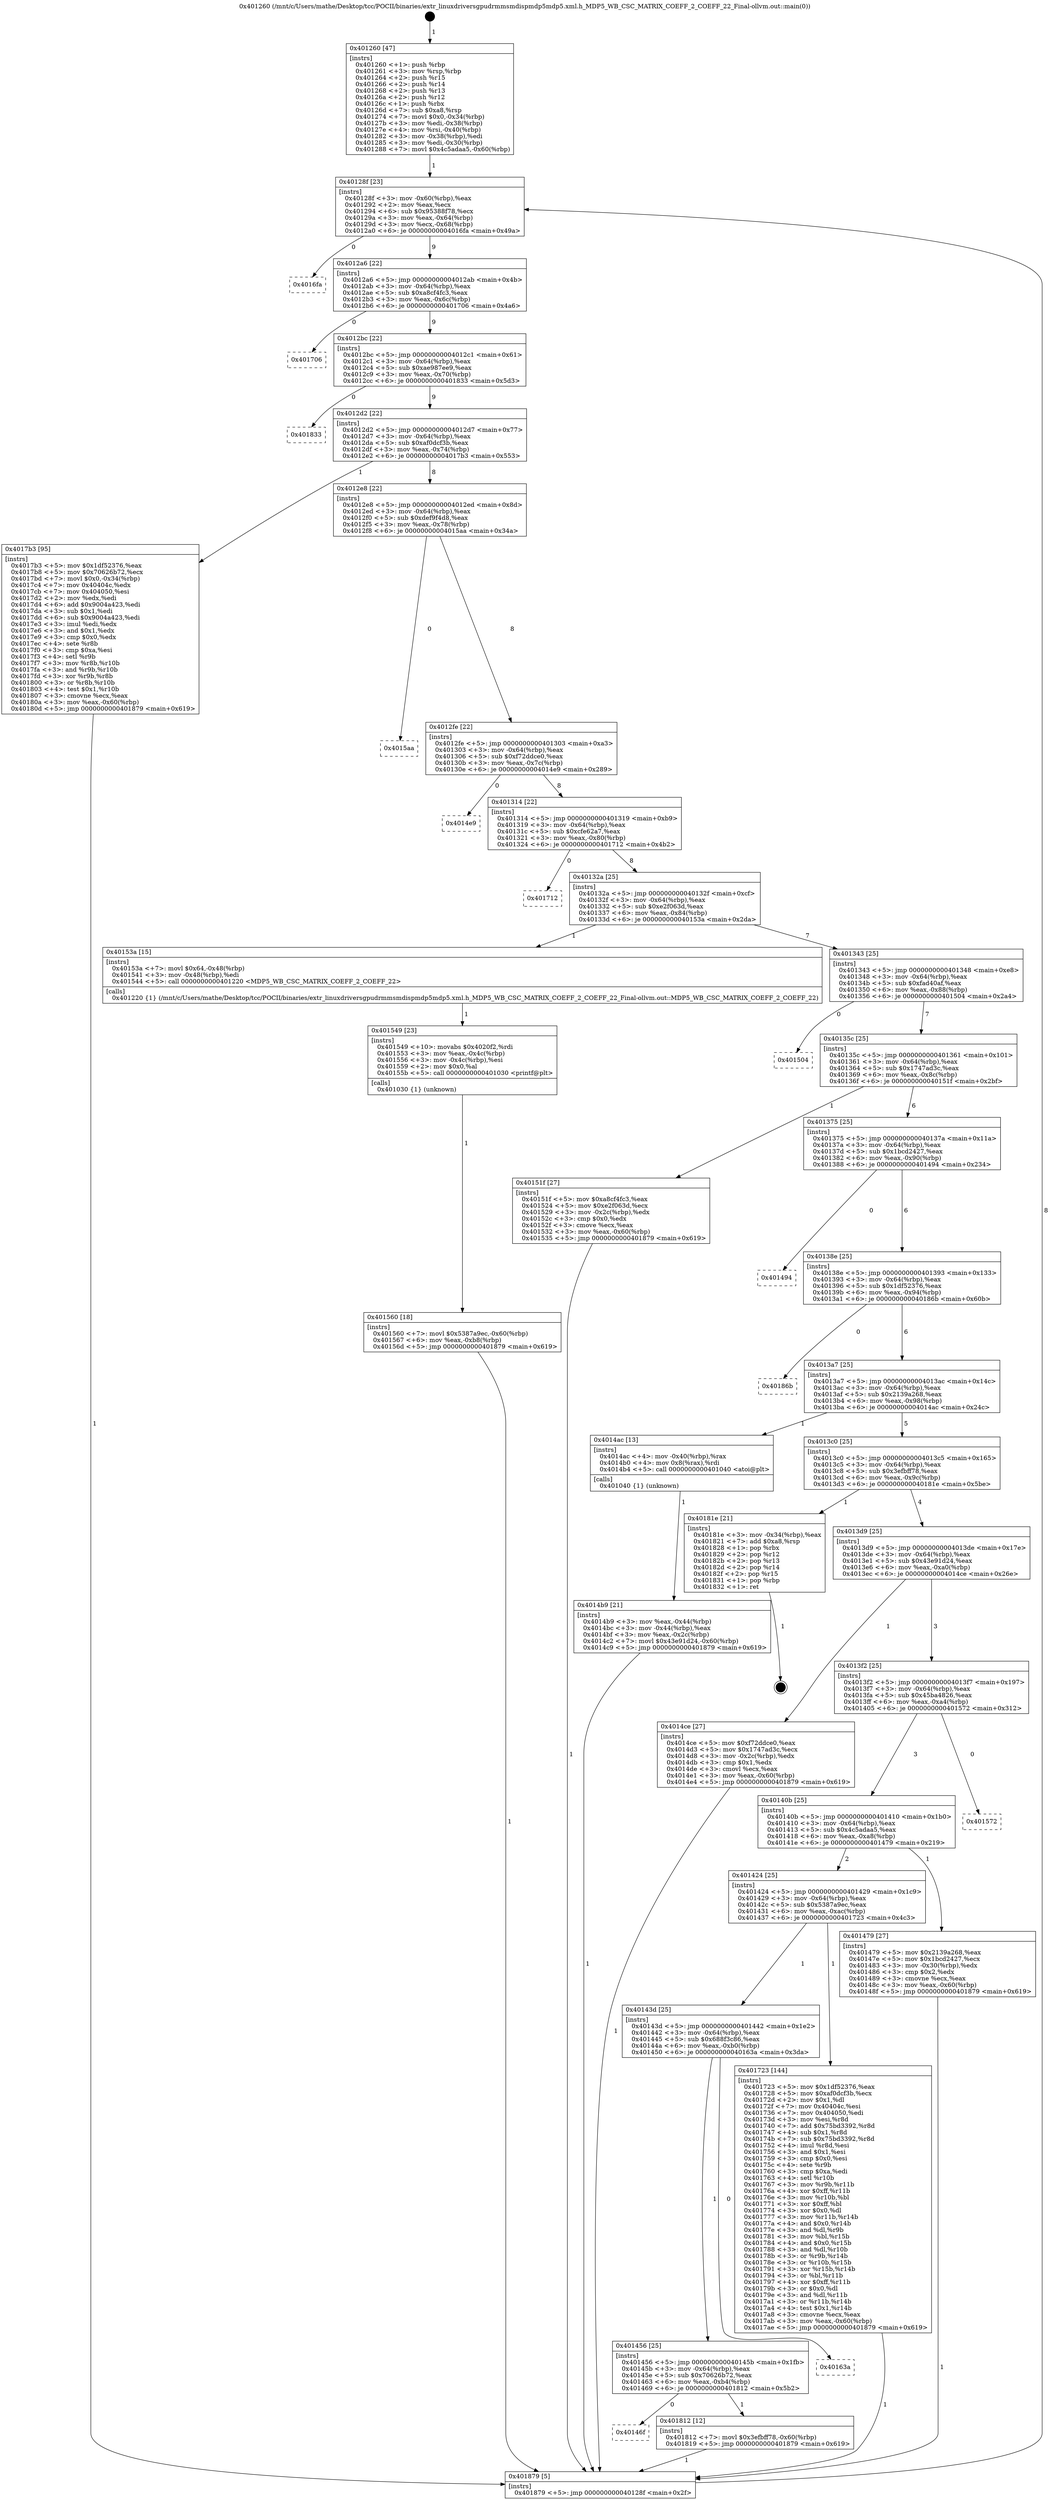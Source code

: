 digraph "0x401260" {
  label = "0x401260 (/mnt/c/Users/mathe/Desktop/tcc/POCII/binaries/extr_linuxdriversgpudrmmsmdispmdp5mdp5.xml.h_MDP5_WB_CSC_MATRIX_COEFF_2_COEFF_22_Final-ollvm.out::main(0))"
  labelloc = "t"
  node[shape=record]

  Entry [label="",width=0.3,height=0.3,shape=circle,fillcolor=black,style=filled]
  "0x40128f" [label="{
     0x40128f [23]\l
     | [instrs]\l
     &nbsp;&nbsp;0x40128f \<+3\>: mov -0x60(%rbp),%eax\l
     &nbsp;&nbsp;0x401292 \<+2\>: mov %eax,%ecx\l
     &nbsp;&nbsp;0x401294 \<+6\>: sub $0x95388f78,%ecx\l
     &nbsp;&nbsp;0x40129a \<+3\>: mov %eax,-0x64(%rbp)\l
     &nbsp;&nbsp;0x40129d \<+3\>: mov %ecx,-0x68(%rbp)\l
     &nbsp;&nbsp;0x4012a0 \<+6\>: je 00000000004016fa \<main+0x49a\>\l
  }"]
  "0x4016fa" [label="{
     0x4016fa\l
  }", style=dashed]
  "0x4012a6" [label="{
     0x4012a6 [22]\l
     | [instrs]\l
     &nbsp;&nbsp;0x4012a6 \<+5\>: jmp 00000000004012ab \<main+0x4b\>\l
     &nbsp;&nbsp;0x4012ab \<+3\>: mov -0x64(%rbp),%eax\l
     &nbsp;&nbsp;0x4012ae \<+5\>: sub $0xa8cf4fc3,%eax\l
     &nbsp;&nbsp;0x4012b3 \<+3\>: mov %eax,-0x6c(%rbp)\l
     &nbsp;&nbsp;0x4012b6 \<+6\>: je 0000000000401706 \<main+0x4a6\>\l
  }"]
  Exit [label="",width=0.3,height=0.3,shape=circle,fillcolor=black,style=filled,peripheries=2]
  "0x401706" [label="{
     0x401706\l
  }", style=dashed]
  "0x4012bc" [label="{
     0x4012bc [22]\l
     | [instrs]\l
     &nbsp;&nbsp;0x4012bc \<+5\>: jmp 00000000004012c1 \<main+0x61\>\l
     &nbsp;&nbsp;0x4012c1 \<+3\>: mov -0x64(%rbp),%eax\l
     &nbsp;&nbsp;0x4012c4 \<+5\>: sub $0xae987ee9,%eax\l
     &nbsp;&nbsp;0x4012c9 \<+3\>: mov %eax,-0x70(%rbp)\l
     &nbsp;&nbsp;0x4012cc \<+6\>: je 0000000000401833 \<main+0x5d3\>\l
  }"]
  "0x40146f" [label="{
     0x40146f\l
  }", style=dashed]
  "0x401833" [label="{
     0x401833\l
  }", style=dashed]
  "0x4012d2" [label="{
     0x4012d2 [22]\l
     | [instrs]\l
     &nbsp;&nbsp;0x4012d2 \<+5\>: jmp 00000000004012d7 \<main+0x77\>\l
     &nbsp;&nbsp;0x4012d7 \<+3\>: mov -0x64(%rbp),%eax\l
     &nbsp;&nbsp;0x4012da \<+5\>: sub $0xaf0dcf3b,%eax\l
     &nbsp;&nbsp;0x4012df \<+3\>: mov %eax,-0x74(%rbp)\l
     &nbsp;&nbsp;0x4012e2 \<+6\>: je 00000000004017b3 \<main+0x553\>\l
  }"]
  "0x401812" [label="{
     0x401812 [12]\l
     | [instrs]\l
     &nbsp;&nbsp;0x401812 \<+7\>: movl $0x3efbff78,-0x60(%rbp)\l
     &nbsp;&nbsp;0x401819 \<+5\>: jmp 0000000000401879 \<main+0x619\>\l
  }"]
  "0x4017b3" [label="{
     0x4017b3 [95]\l
     | [instrs]\l
     &nbsp;&nbsp;0x4017b3 \<+5\>: mov $0x1df52376,%eax\l
     &nbsp;&nbsp;0x4017b8 \<+5\>: mov $0x70626b72,%ecx\l
     &nbsp;&nbsp;0x4017bd \<+7\>: movl $0x0,-0x34(%rbp)\l
     &nbsp;&nbsp;0x4017c4 \<+7\>: mov 0x40404c,%edx\l
     &nbsp;&nbsp;0x4017cb \<+7\>: mov 0x404050,%esi\l
     &nbsp;&nbsp;0x4017d2 \<+2\>: mov %edx,%edi\l
     &nbsp;&nbsp;0x4017d4 \<+6\>: add $0x9004a423,%edi\l
     &nbsp;&nbsp;0x4017da \<+3\>: sub $0x1,%edi\l
     &nbsp;&nbsp;0x4017dd \<+6\>: sub $0x9004a423,%edi\l
     &nbsp;&nbsp;0x4017e3 \<+3\>: imul %edi,%edx\l
     &nbsp;&nbsp;0x4017e6 \<+3\>: and $0x1,%edx\l
     &nbsp;&nbsp;0x4017e9 \<+3\>: cmp $0x0,%edx\l
     &nbsp;&nbsp;0x4017ec \<+4\>: sete %r8b\l
     &nbsp;&nbsp;0x4017f0 \<+3\>: cmp $0xa,%esi\l
     &nbsp;&nbsp;0x4017f3 \<+4\>: setl %r9b\l
     &nbsp;&nbsp;0x4017f7 \<+3\>: mov %r8b,%r10b\l
     &nbsp;&nbsp;0x4017fa \<+3\>: and %r9b,%r10b\l
     &nbsp;&nbsp;0x4017fd \<+3\>: xor %r9b,%r8b\l
     &nbsp;&nbsp;0x401800 \<+3\>: or %r8b,%r10b\l
     &nbsp;&nbsp;0x401803 \<+4\>: test $0x1,%r10b\l
     &nbsp;&nbsp;0x401807 \<+3\>: cmovne %ecx,%eax\l
     &nbsp;&nbsp;0x40180a \<+3\>: mov %eax,-0x60(%rbp)\l
     &nbsp;&nbsp;0x40180d \<+5\>: jmp 0000000000401879 \<main+0x619\>\l
  }"]
  "0x4012e8" [label="{
     0x4012e8 [22]\l
     | [instrs]\l
     &nbsp;&nbsp;0x4012e8 \<+5\>: jmp 00000000004012ed \<main+0x8d\>\l
     &nbsp;&nbsp;0x4012ed \<+3\>: mov -0x64(%rbp),%eax\l
     &nbsp;&nbsp;0x4012f0 \<+5\>: sub $0xdef9f4d8,%eax\l
     &nbsp;&nbsp;0x4012f5 \<+3\>: mov %eax,-0x78(%rbp)\l
     &nbsp;&nbsp;0x4012f8 \<+6\>: je 00000000004015aa \<main+0x34a\>\l
  }"]
  "0x401456" [label="{
     0x401456 [25]\l
     | [instrs]\l
     &nbsp;&nbsp;0x401456 \<+5\>: jmp 000000000040145b \<main+0x1fb\>\l
     &nbsp;&nbsp;0x40145b \<+3\>: mov -0x64(%rbp),%eax\l
     &nbsp;&nbsp;0x40145e \<+5\>: sub $0x70626b72,%eax\l
     &nbsp;&nbsp;0x401463 \<+6\>: mov %eax,-0xb4(%rbp)\l
     &nbsp;&nbsp;0x401469 \<+6\>: je 0000000000401812 \<main+0x5b2\>\l
  }"]
  "0x4015aa" [label="{
     0x4015aa\l
  }", style=dashed]
  "0x4012fe" [label="{
     0x4012fe [22]\l
     | [instrs]\l
     &nbsp;&nbsp;0x4012fe \<+5\>: jmp 0000000000401303 \<main+0xa3\>\l
     &nbsp;&nbsp;0x401303 \<+3\>: mov -0x64(%rbp),%eax\l
     &nbsp;&nbsp;0x401306 \<+5\>: sub $0xf72ddce0,%eax\l
     &nbsp;&nbsp;0x40130b \<+3\>: mov %eax,-0x7c(%rbp)\l
     &nbsp;&nbsp;0x40130e \<+6\>: je 00000000004014e9 \<main+0x289\>\l
  }"]
  "0x40163a" [label="{
     0x40163a\l
  }", style=dashed]
  "0x4014e9" [label="{
     0x4014e9\l
  }", style=dashed]
  "0x401314" [label="{
     0x401314 [22]\l
     | [instrs]\l
     &nbsp;&nbsp;0x401314 \<+5\>: jmp 0000000000401319 \<main+0xb9\>\l
     &nbsp;&nbsp;0x401319 \<+3\>: mov -0x64(%rbp),%eax\l
     &nbsp;&nbsp;0x40131c \<+5\>: sub $0xcfe62a7,%eax\l
     &nbsp;&nbsp;0x401321 \<+3\>: mov %eax,-0x80(%rbp)\l
     &nbsp;&nbsp;0x401324 \<+6\>: je 0000000000401712 \<main+0x4b2\>\l
  }"]
  "0x40143d" [label="{
     0x40143d [25]\l
     | [instrs]\l
     &nbsp;&nbsp;0x40143d \<+5\>: jmp 0000000000401442 \<main+0x1e2\>\l
     &nbsp;&nbsp;0x401442 \<+3\>: mov -0x64(%rbp),%eax\l
     &nbsp;&nbsp;0x401445 \<+5\>: sub $0x688f3c86,%eax\l
     &nbsp;&nbsp;0x40144a \<+6\>: mov %eax,-0xb0(%rbp)\l
     &nbsp;&nbsp;0x401450 \<+6\>: je 000000000040163a \<main+0x3da\>\l
  }"]
  "0x401712" [label="{
     0x401712\l
  }", style=dashed]
  "0x40132a" [label="{
     0x40132a [25]\l
     | [instrs]\l
     &nbsp;&nbsp;0x40132a \<+5\>: jmp 000000000040132f \<main+0xcf\>\l
     &nbsp;&nbsp;0x40132f \<+3\>: mov -0x64(%rbp),%eax\l
     &nbsp;&nbsp;0x401332 \<+5\>: sub $0xe2f063d,%eax\l
     &nbsp;&nbsp;0x401337 \<+6\>: mov %eax,-0x84(%rbp)\l
     &nbsp;&nbsp;0x40133d \<+6\>: je 000000000040153a \<main+0x2da\>\l
  }"]
  "0x401723" [label="{
     0x401723 [144]\l
     | [instrs]\l
     &nbsp;&nbsp;0x401723 \<+5\>: mov $0x1df52376,%eax\l
     &nbsp;&nbsp;0x401728 \<+5\>: mov $0xaf0dcf3b,%ecx\l
     &nbsp;&nbsp;0x40172d \<+2\>: mov $0x1,%dl\l
     &nbsp;&nbsp;0x40172f \<+7\>: mov 0x40404c,%esi\l
     &nbsp;&nbsp;0x401736 \<+7\>: mov 0x404050,%edi\l
     &nbsp;&nbsp;0x40173d \<+3\>: mov %esi,%r8d\l
     &nbsp;&nbsp;0x401740 \<+7\>: add $0x75bd3392,%r8d\l
     &nbsp;&nbsp;0x401747 \<+4\>: sub $0x1,%r8d\l
     &nbsp;&nbsp;0x40174b \<+7\>: sub $0x75bd3392,%r8d\l
     &nbsp;&nbsp;0x401752 \<+4\>: imul %r8d,%esi\l
     &nbsp;&nbsp;0x401756 \<+3\>: and $0x1,%esi\l
     &nbsp;&nbsp;0x401759 \<+3\>: cmp $0x0,%esi\l
     &nbsp;&nbsp;0x40175c \<+4\>: sete %r9b\l
     &nbsp;&nbsp;0x401760 \<+3\>: cmp $0xa,%edi\l
     &nbsp;&nbsp;0x401763 \<+4\>: setl %r10b\l
     &nbsp;&nbsp;0x401767 \<+3\>: mov %r9b,%r11b\l
     &nbsp;&nbsp;0x40176a \<+4\>: xor $0xff,%r11b\l
     &nbsp;&nbsp;0x40176e \<+3\>: mov %r10b,%bl\l
     &nbsp;&nbsp;0x401771 \<+3\>: xor $0xff,%bl\l
     &nbsp;&nbsp;0x401774 \<+3\>: xor $0x0,%dl\l
     &nbsp;&nbsp;0x401777 \<+3\>: mov %r11b,%r14b\l
     &nbsp;&nbsp;0x40177a \<+4\>: and $0x0,%r14b\l
     &nbsp;&nbsp;0x40177e \<+3\>: and %dl,%r9b\l
     &nbsp;&nbsp;0x401781 \<+3\>: mov %bl,%r15b\l
     &nbsp;&nbsp;0x401784 \<+4\>: and $0x0,%r15b\l
     &nbsp;&nbsp;0x401788 \<+3\>: and %dl,%r10b\l
     &nbsp;&nbsp;0x40178b \<+3\>: or %r9b,%r14b\l
     &nbsp;&nbsp;0x40178e \<+3\>: or %r10b,%r15b\l
     &nbsp;&nbsp;0x401791 \<+3\>: xor %r15b,%r14b\l
     &nbsp;&nbsp;0x401794 \<+3\>: or %bl,%r11b\l
     &nbsp;&nbsp;0x401797 \<+4\>: xor $0xff,%r11b\l
     &nbsp;&nbsp;0x40179b \<+3\>: or $0x0,%dl\l
     &nbsp;&nbsp;0x40179e \<+3\>: and %dl,%r11b\l
     &nbsp;&nbsp;0x4017a1 \<+3\>: or %r11b,%r14b\l
     &nbsp;&nbsp;0x4017a4 \<+4\>: test $0x1,%r14b\l
     &nbsp;&nbsp;0x4017a8 \<+3\>: cmovne %ecx,%eax\l
     &nbsp;&nbsp;0x4017ab \<+3\>: mov %eax,-0x60(%rbp)\l
     &nbsp;&nbsp;0x4017ae \<+5\>: jmp 0000000000401879 \<main+0x619\>\l
  }"]
  "0x40153a" [label="{
     0x40153a [15]\l
     | [instrs]\l
     &nbsp;&nbsp;0x40153a \<+7\>: movl $0x64,-0x48(%rbp)\l
     &nbsp;&nbsp;0x401541 \<+3\>: mov -0x48(%rbp),%edi\l
     &nbsp;&nbsp;0x401544 \<+5\>: call 0000000000401220 \<MDP5_WB_CSC_MATRIX_COEFF_2_COEFF_22\>\l
     | [calls]\l
     &nbsp;&nbsp;0x401220 \{1\} (/mnt/c/Users/mathe/Desktop/tcc/POCII/binaries/extr_linuxdriversgpudrmmsmdispmdp5mdp5.xml.h_MDP5_WB_CSC_MATRIX_COEFF_2_COEFF_22_Final-ollvm.out::MDP5_WB_CSC_MATRIX_COEFF_2_COEFF_22)\l
  }"]
  "0x401343" [label="{
     0x401343 [25]\l
     | [instrs]\l
     &nbsp;&nbsp;0x401343 \<+5\>: jmp 0000000000401348 \<main+0xe8\>\l
     &nbsp;&nbsp;0x401348 \<+3\>: mov -0x64(%rbp),%eax\l
     &nbsp;&nbsp;0x40134b \<+5\>: sub $0xfad40af,%eax\l
     &nbsp;&nbsp;0x401350 \<+6\>: mov %eax,-0x88(%rbp)\l
     &nbsp;&nbsp;0x401356 \<+6\>: je 0000000000401504 \<main+0x2a4\>\l
  }"]
  "0x401560" [label="{
     0x401560 [18]\l
     | [instrs]\l
     &nbsp;&nbsp;0x401560 \<+7\>: movl $0x5387a9ec,-0x60(%rbp)\l
     &nbsp;&nbsp;0x401567 \<+6\>: mov %eax,-0xb8(%rbp)\l
     &nbsp;&nbsp;0x40156d \<+5\>: jmp 0000000000401879 \<main+0x619\>\l
  }"]
  "0x401504" [label="{
     0x401504\l
  }", style=dashed]
  "0x40135c" [label="{
     0x40135c [25]\l
     | [instrs]\l
     &nbsp;&nbsp;0x40135c \<+5\>: jmp 0000000000401361 \<main+0x101\>\l
     &nbsp;&nbsp;0x401361 \<+3\>: mov -0x64(%rbp),%eax\l
     &nbsp;&nbsp;0x401364 \<+5\>: sub $0x1747ad3c,%eax\l
     &nbsp;&nbsp;0x401369 \<+6\>: mov %eax,-0x8c(%rbp)\l
     &nbsp;&nbsp;0x40136f \<+6\>: je 000000000040151f \<main+0x2bf\>\l
  }"]
  "0x401549" [label="{
     0x401549 [23]\l
     | [instrs]\l
     &nbsp;&nbsp;0x401549 \<+10\>: movabs $0x4020f2,%rdi\l
     &nbsp;&nbsp;0x401553 \<+3\>: mov %eax,-0x4c(%rbp)\l
     &nbsp;&nbsp;0x401556 \<+3\>: mov -0x4c(%rbp),%esi\l
     &nbsp;&nbsp;0x401559 \<+2\>: mov $0x0,%al\l
     &nbsp;&nbsp;0x40155b \<+5\>: call 0000000000401030 \<printf@plt\>\l
     | [calls]\l
     &nbsp;&nbsp;0x401030 \{1\} (unknown)\l
  }"]
  "0x40151f" [label="{
     0x40151f [27]\l
     | [instrs]\l
     &nbsp;&nbsp;0x40151f \<+5\>: mov $0xa8cf4fc3,%eax\l
     &nbsp;&nbsp;0x401524 \<+5\>: mov $0xe2f063d,%ecx\l
     &nbsp;&nbsp;0x401529 \<+3\>: mov -0x2c(%rbp),%edx\l
     &nbsp;&nbsp;0x40152c \<+3\>: cmp $0x0,%edx\l
     &nbsp;&nbsp;0x40152f \<+3\>: cmove %ecx,%eax\l
     &nbsp;&nbsp;0x401532 \<+3\>: mov %eax,-0x60(%rbp)\l
     &nbsp;&nbsp;0x401535 \<+5\>: jmp 0000000000401879 \<main+0x619\>\l
  }"]
  "0x401375" [label="{
     0x401375 [25]\l
     | [instrs]\l
     &nbsp;&nbsp;0x401375 \<+5\>: jmp 000000000040137a \<main+0x11a\>\l
     &nbsp;&nbsp;0x40137a \<+3\>: mov -0x64(%rbp),%eax\l
     &nbsp;&nbsp;0x40137d \<+5\>: sub $0x1bcd2427,%eax\l
     &nbsp;&nbsp;0x401382 \<+6\>: mov %eax,-0x90(%rbp)\l
     &nbsp;&nbsp;0x401388 \<+6\>: je 0000000000401494 \<main+0x234\>\l
  }"]
  "0x4014b9" [label="{
     0x4014b9 [21]\l
     | [instrs]\l
     &nbsp;&nbsp;0x4014b9 \<+3\>: mov %eax,-0x44(%rbp)\l
     &nbsp;&nbsp;0x4014bc \<+3\>: mov -0x44(%rbp),%eax\l
     &nbsp;&nbsp;0x4014bf \<+3\>: mov %eax,-0x2c(%rbp)\l
     &nbsp;&nbsp;0x4014c2 \<+7\>: movl $0x43e91d24,-0x60(%rbp)\l
     &nbsp;&nbsp;0x4014c9 \<+5\>: jmp 0000000000401879 \<main+0x619\>\l
  }"]
  "0x401494" [label="{
     0x401494\l
  }", style=dashed]
  "0x40138e" [label="{
     0x40138e [25]\l
     | [instrs]\l
     &nbsp;&nbsp;0x40138e \<+5\>: jmp 0000000000401393 \<main+0x133\>\l
     &nbsp;&nbsp;0x401393 \<+3\>: mov -0x64(%rbp),%eax\l
     &nbsp;&nbsp;0x401396 \<+5\>: sub $0x1df52376,%eax\l
     &nbsp;&nbsp;0x40139b \<+6\>: mov %eax,-0x94(%rbp)\l
     &nbsp;&nbsp;0x4013a1 \<+6\>: je 000000000040186b \<main+0x60b\>\l
  }"]
  "0x401260" [label="{
     0x401260 [47]\l
     | [instrs]\l
     &nbsp;&nbsp;0x401260 \<+1\>: push %rbp\l
     &nbsp;&nbsp;0x401261 \<+3\>: mov %rsp,%rbp\l
     &nbsp;&nbsp;0x401264 \<+2\>: push %r15\l
     &nbsp;&nbsp;0x401266 \<+2\>: push %r14\l
     &nbsp;&nbsp;0x401268 \<+2\>: push %r13\l
     &nbsp;&nbsp;0x40126a \<+2\>: push %r12\l
     &nbsp;&nbsp;0x40126c \<+1\>: push %rbx\l
     &nbsp;&nbsp;0x40126d \<+7\>: sub $0xa8,%rsp\l
     &nbsp;&nbsp;0x401274 \<+7\>: movl $0x0,-0x34(%rbp)\l
     &nbsp;&nbsp;0x40127b \<+3\>: mov %edi,-0x38(%rbp)\l
     &nbsp;&nbsp;0x40127e \<+4\>: mov %rsi,-0x40(%rbp)\l
     &nbsp;&nbsp;0x401282 \<+3\>: mov -0x38(%rbp),%edi\l
     &nbsp;&nbsp;0x401285 \<+3\>: mov %edi,-0x30(%rbp)\l
     &nbsp;&nbsp;0x401288 \<+7\>: movl $0x4c5adaa5,-0x60(%rbp)\l
  }"]
  "0x40186b" [label="{
     0x40186b\l
  }", style=dashed]
  "0x4013a7" [label="{
     0x4013a7 [25]\l
     | [instrs]\l
     &nbsp;&nbsp;0x4013a7 \<+5\>: jmp 00000000004013ac \<main+0x14c\>\l
     &nbsp;&nbsp;0x4013ac \<+3\>: mov -0x64(%rbp),%eax\l
     &nbsp;&nbsp;0x4013af \<+5\>: sub $0x2139a268,%eax\l
     &nbsp;&nbsp;0x4013b4 \<+6\>: mov %eax,-0x98(%rbp)\l
     &nbsp;&nbsp;0x4013ba \<+6\>: je 00000000004014ac \<main+0x24c\>\l
  }"]
  "0x401879" [label="{
     0x401879 [5]\l
     | [instrs]\l
     &nbsp;&nbsp;0x401879 \<+5\>: jmp 000000000040128f \<main+0x2f\>\l
  }"]
  "0x4014ac" [label="{
     0x4014ac [13]\l
     | [instrs]\l
     &nbsp;&nbsp;0x4014ac \<+4\>: mov -0x40(%rbp),%rax\l
     &nbsp;&nbsp;0x4014b0 \<+4\>: mov 0x8(%rax),%rdi\l
     &nbsp;&nbsp;0x4014b4 \<+5\>: call 0000000000401040 \<atoi@plt\>\l
     | [calls]\l
     &nbsp;&nbsp;0x401040 \{1\} (unknown)\l
  }"]
  "0x4013c0" [label="{
     0x4013c0 [25]\l
     | [instrs]\l
     &nbsp;&nbsp;0x4013c0 \<+5\>: jmp 00000000004013c5 \<main+0x165\>\l
     &nbsp;&nbsp;0x4013c5 \<+3\>: mov -0x64(%rbp),%eax\l
     &nbsp;&nbsp;0x4013c8 \<+5\>: sub $0x3efbff78,%eax\l
     &nbsp;&nbsp;0x4013cd \<+6\>: mov %eax,-0x9c(%rbp)\l
     &nbsp;&nbsp;0x4013d3 \<+6\>: je 000000000040181e \<main+0x5be\>\l
  }"]
  "0x401424" [label="{
     0x401424 [25]\l
     | [instrs]\l
     &nbsp;&nbsp;0x401424 \<+5\>: jmp 0000000000401429 \<main+0x1c9\>\l
     &nbsp;&nbsp;0x401429 \<+3\>: mov -0x64(%rbp),%eax\l
     &nbsp;&nbsp;0x40142c \<+5\>: sub $0x5387a9ec,%eax\l
     &nbsp;&nbsp;0x401431 \<+6\>: mov %eax,-0xac(%rbp)\l
     &nbsp;&nbsp;0x401437 \<+6\>: je 0000000000401723 \<main+0x4c3\>\l
  }"]
  "0x40181e" [label="{
     0x40181e [21]\l
     | [instrs]\l
     &nbsp;&nbsp;0x40181e \<+3\>: mov -0x34(%rbp),%eax\l
     &nbsp;&nbsp;0x401821 \<+7\>: add $0xa8,%rsp\l
     &nbsp;&nbsp;0x401828 \<+1\>: pop %rbx\l
     &nbsp;&nbsp;0x401829 \<+2\>: pop %r12\l
     &nbsp;&nbsp;0x40182b \<+2\>: pop %r13\l
     &nbsp;&nbsp;0x40182d \<+2\>: pop %r14\l
     &nbsp;&nbsp;0x40182f \<+2\>: pop %r15\l
     &nbsp;&nbsp;0x401831 \<+1\>: pop %rbp\l
     &nbsp;&nbsp;0x401832 \<+1\>: ret\l
  }"]
  "0x4013d9" [label="{
     0x4013d9 [25]\l
     | [instrs]\l
     &nbsp;&nbsp;0x4013d9 \<+5\>: jmp 00000000004013de \<main+0x17e\>\l
     &nbsp;&nbsp;0x4013de \<+3\>: mov -0x64(%rbp),%eax\l
     &nbsp;&nbsp;0x4013e1 \<+5\>: sub $0x43e91d24,%eax\l
     &nbsp;&nbsp;0x4013e6 \<+6\>: mov %eax,-0xa0(%rbp)\l
     &nbsp;&nbsp;0x4013ec \<+6\>: je 00000000004014ce \<main+0x26e\>\l
  }"]
  "0x401479" [label="{
     0x401479 [27]\l
     | [instrs]\l
     &nbsp;&nbsp;0x401479 \<+5\>: mov $0x2139a268,%eax\l
     &nbsp;&nbsp;0x40147e \<+5\>: mov $0x1bcd2427,%ecx\l
     &nbsp;&nbsp;0x401483 \<+3\>: mov -0x30(%rbp),%edx\l
     &nbsp;&nbsp;0x401486 \<+3\>: cmp $0x2,%edx\l
     &nbsp;&nbsp;0x401489 \<+3\>: cmovne %ecx,%eax\l
     &nbsp;&nbsp;0x40148c \<+3\>: mov %eax,-0x60(%rbp)\l
     &nbsp;&nbsp;0x40148f \<+5\>: jmp 0000000000401879 \<main+0x619\>\l
  }"]
  "0x4014ce" [label="{
     0x4014ce [27]\l
     | [instrs]\l
     &nbsp;&nbsp;0x4014ce \<+5\>: mov $0xf72ddce0,%eax\l
     &nbsp;&nbsp;0x4014d3 \<+5\>: mov $0x1747ad3c,%ecx\l
     &nbsp;&nbsp;0x4014d8 \<+3\>: mov -0x2c(%rbp),%edx\l
     &nbsp;&nbsp;0x4014db \<+3\>: cmp $0x1,%edx\l
     &nbsp;&nbsp;0x4014de \<+3\>: cmovl %ecx,%eax\l
     &nbsp;&nbsp;0x4014e1 \<+3\>: mov %eax,-0x60(%rbp)\l
     &nbsp;&nbsp;0x4014e4 \<+5\>: jmp 0000000000401879 \<main+0x619\>\l
  }"]
  "0x4013f2" [label="{
     0x4013f2 [25]\l
     | [instrs]\l
     &nbsp;&nbsp;0x4013f2 \<+5\>: jmp 00000000004013f7 \<main+0x197\>\l
     &nbsp;&nbsp;0x4013f7 \<+3\>: mov -0x64(%rbp),%eax\l
     &nbsp;&nbsp;0x4013fa \<+5\>: sub $0x45ba4826,%eax\l
     &nbsp;&nbsp;0x4013ff \<+6\>: mov %eax,-0xa4(%rbp)\l
     &nbsp;&nbsp;0x401405 \<+6\>: je 0000000000401572 \<main+0x312\>\l
  }"]
  "0x40140b" [label="{
     0x40140b [25]\l
     | [instrs]\l
     &nbsp;&nbsp;0x40140b \<+5\>: jmp 0000000000401410 \<main+0x1b0\>\l
     &nbsp;&nbsp;0x401410 \<+3\>: mov -0x64(%rbp),%eax\l
     &nbsp;&nbsp;0x401413 \<+5\>: sub $0x4c5adaa5,%eax\l
     &nbsp;&nbsp;0x401418 \<+6\>: mov %eax,-0xa8(%rbp)\l
     &nbsp;&nbsp;0x40141e \<+6\>: je 0000000000401479 \<main+0x219\>\l
  }"]
  "0x401572" [label="{
     0x401572\l
  }", style=dashed]
  Entry -> "0x401260" [label=" 1"]
  "0x40128f" -> "0x4016fa" [label=" 0"]
  "0x40128f" -> "0x4012a6" [label=" 9"]
  "0x40181e" -> Exit [label=" 1"]
  "0x4012a6" -> "0x401706" [label=" 0"]
  "0x4012a6" -> "0x4012bc" [label=" 9"]
  "0x401812" -> "0x401879" [label=" 1"]
  "0x4012bc" -> "0x401833" [label=" 0"]
  "0x4012bc" -> "0x4012d2" [label=" 9"]
  "0x401456" -> "0x40146f" [label=" 0"]
  "0x4012d2" -> "0x4017b3" [label=" 1"]
  "0x4012d2" -> "0x4012e8" [label=" 8"]
  "0x401456" -> "0x401812" [label=" 1"]
  "0x4012e8" -> "0x4015aa" [label=" 0"]
  "0x4012e8" -> "0x4012fe" [label=" 8"]
  "0x40143d" -> "0x401456" [label=" 1"]
  "0x4012fe" -> "0x4014e9" [label=" 0"]
  "0x4012fe" -> "0x401314" [label=" 8"]
  "0x40143d" -> "0x40163a" [label=" 0"]
  "0x401314" -> "0x401712" [label=" 0"]
  "0x401314" -> "0x40132a" [label=" 8"]
  "0x4017b3" -> "0x401879" [label=" 1"]
  "0x40132a" -> "0x40153a" [label=" 1"]
  "0x40132a" -> "0x401343" [label=" 7"]
  "0x401723" -> "0x401879" [label=" 1"]
  "0x401343" -> "0x401504" [label=" 0"]
  "0x401343" -> "0x40135c" [label=" 7"]
  "0x401424" -> "0x401723" [label=" 1"]
  "0x40135c" -> "0x40151f" [label=" 1"]
  "0x40135c" -> "0x401375" [label=" 6"]
  "0x401424" -> "0x40143d" [label=" 1"]
  "0x401375" -> "0x401494" [label=" 0"]
  "0x401375" -> "0x40138e" [label=" 6"]
  "0x401560" -> "0x401879" [label=" 1"]
  "0x40138e" -> "0x40186b" [label=" 0"]
  "0x40138e" -> "0x4013a7" [label=" 6"]
  "0x401549" -> "0x401560" [label=" 1"]
  "0x4013a7" -> "0x4014ac" [label=" 1"]
  "0x4013a7" -> "0x4013c0" [label=" 5"]
  "0x40153a" -> "0x401549" [label=" 1"]
  "0x4013c0" -> "0x40181e" [label=" 1"]
  "0x4013c0" -> "0x4013d9" [label=" 4"]
  "0x40151f" -> "0x401879" [label=" 1"]
  "0x4013d9" -> "0x4014ce" [label=" 1"]
  "0x4013d9" -> "0x4013f2" [label=" 3"]
  "0x4014ce" -> "0x401879" [label=" 1"]
  "0x4013f2" -> "0x401572" [label=" 0"]
  "0x4013f2" -> "0x40140b" [label=" 3"]
  "0x4014b9" -> "0x401879" [label=" 1"]
  "0x40140b" -> "0x401479" [label=" 1"]
  "0x40140b" -> "0x401424" [label=" 2"]
  "0x401479" -> "0x401879" [label=" 1"]
  "0x401260" -> "0x40128f" [label=" 1"]
  "0x401879" -> "0x40128f" [label=" 8"]
  "0x4014ac" -> "0x4014b9" [label=" 1"]
}
